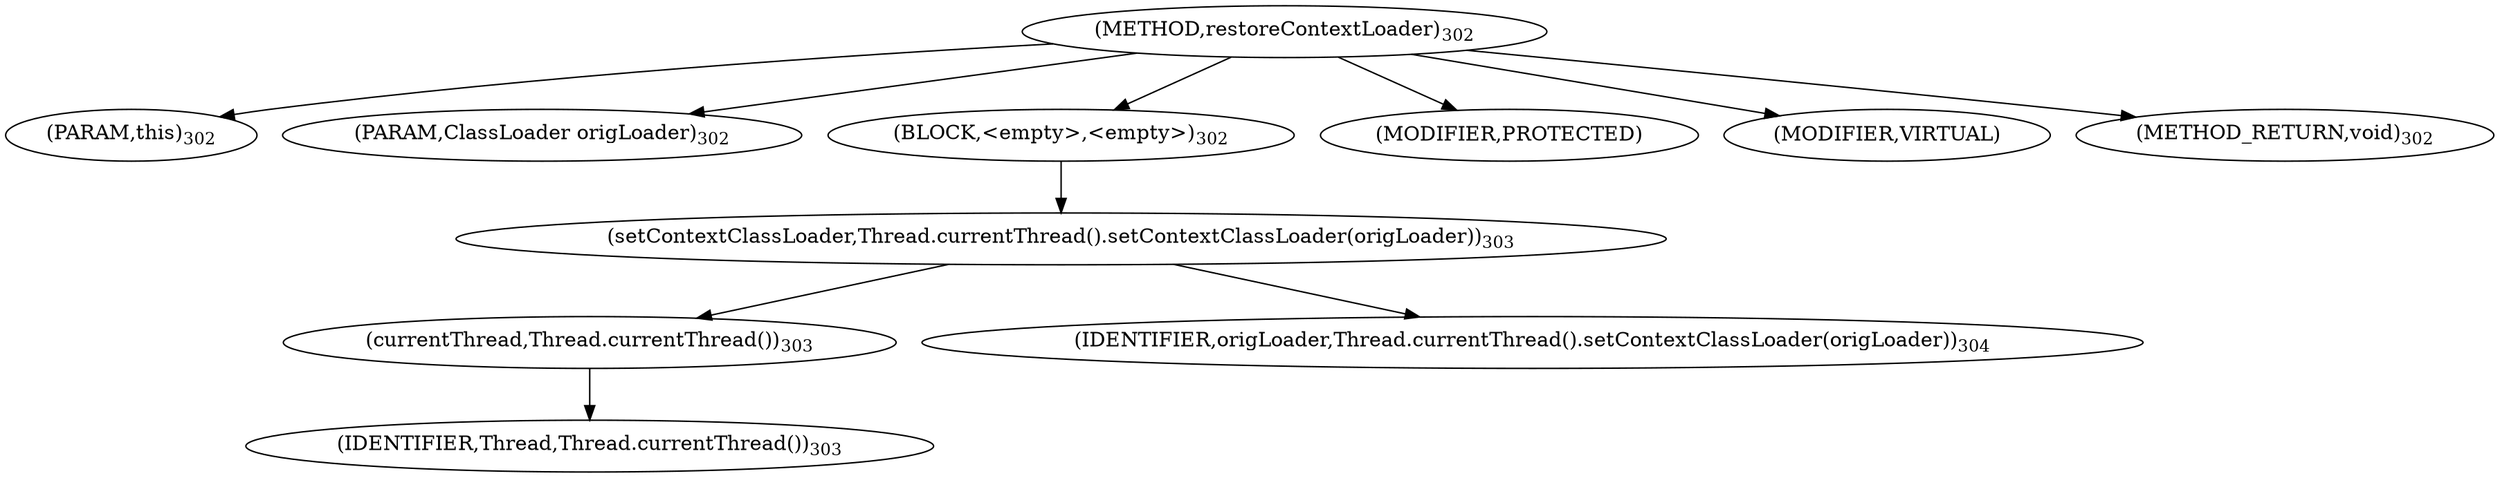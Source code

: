 digraph "restoreContextLoader" {  
"493" [label = <(METHOD,restoreContextLoader)<SUB>302</SUB>> ]
"494" [label = <(PARAM,this)<SUB>302</SUB>> ]
"495" [label = <(PARAM,ClassLoader origLoader)<SUB>302</SUB>> ]
"496" [label = <(BLOCK,&lt;empty&gt;,&lt;empty&gt;)<SUB>302</SUB>> ]
"497" [label = <(setContextClassLoader,Thread.currentThread().setContextClassLoader(origLoader))<SUB>303</SUB>> ]
"498" [label = <(currentThread,Thread.currentThread())<SUB>303</SUB>> ]
"499" [label = <(IDENTIFIER,Thread,Thread.currentThread())<SUB>303</SUB>> ]
"500" [label = <(IDENTIFIER,origLoader,Thread.currentThread().setContextClassLoader(origLoader))<SUB>304</SUB>> ]
"501" [label = <(MODIFIER,PROTECTED)> ]
"502" [label = <(MODIFIER,VIRTUAL)> ]
"503" [label = <(METHOD_RETURN,void)<SUB>302</SUB>> ]
  "493" -> "494" 
  "493" -> "495" 
  "493" -> "496" 
  "493" -> "501" 
  "493" -> "502" 
  "493" -> "503" 
  "496" -> "497" 
  "497" -> "498" 
  "497" -> "500" 
  "498" -> "499" 
}
